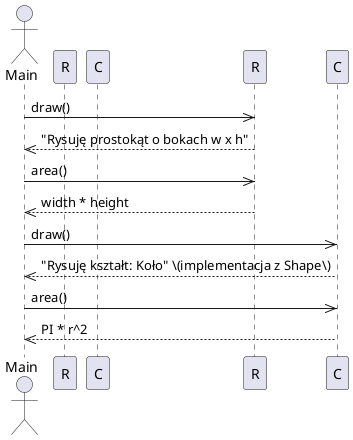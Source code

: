 @startuml
actor Main
participant R as Rectangle
participant C as Circle

Main ->> R : draw()
R -->> Main : "Rysuję prostokąt o bokach w x h"
Main ->> R : area()
R -->> Main : width * height

Main ->> C : draw()
C -->> Main : "Rysuję kształt: Koło" \(implementacja z Shape\)
Main ->> C : area()
C -->> Main : PI * r^2
@enduml
